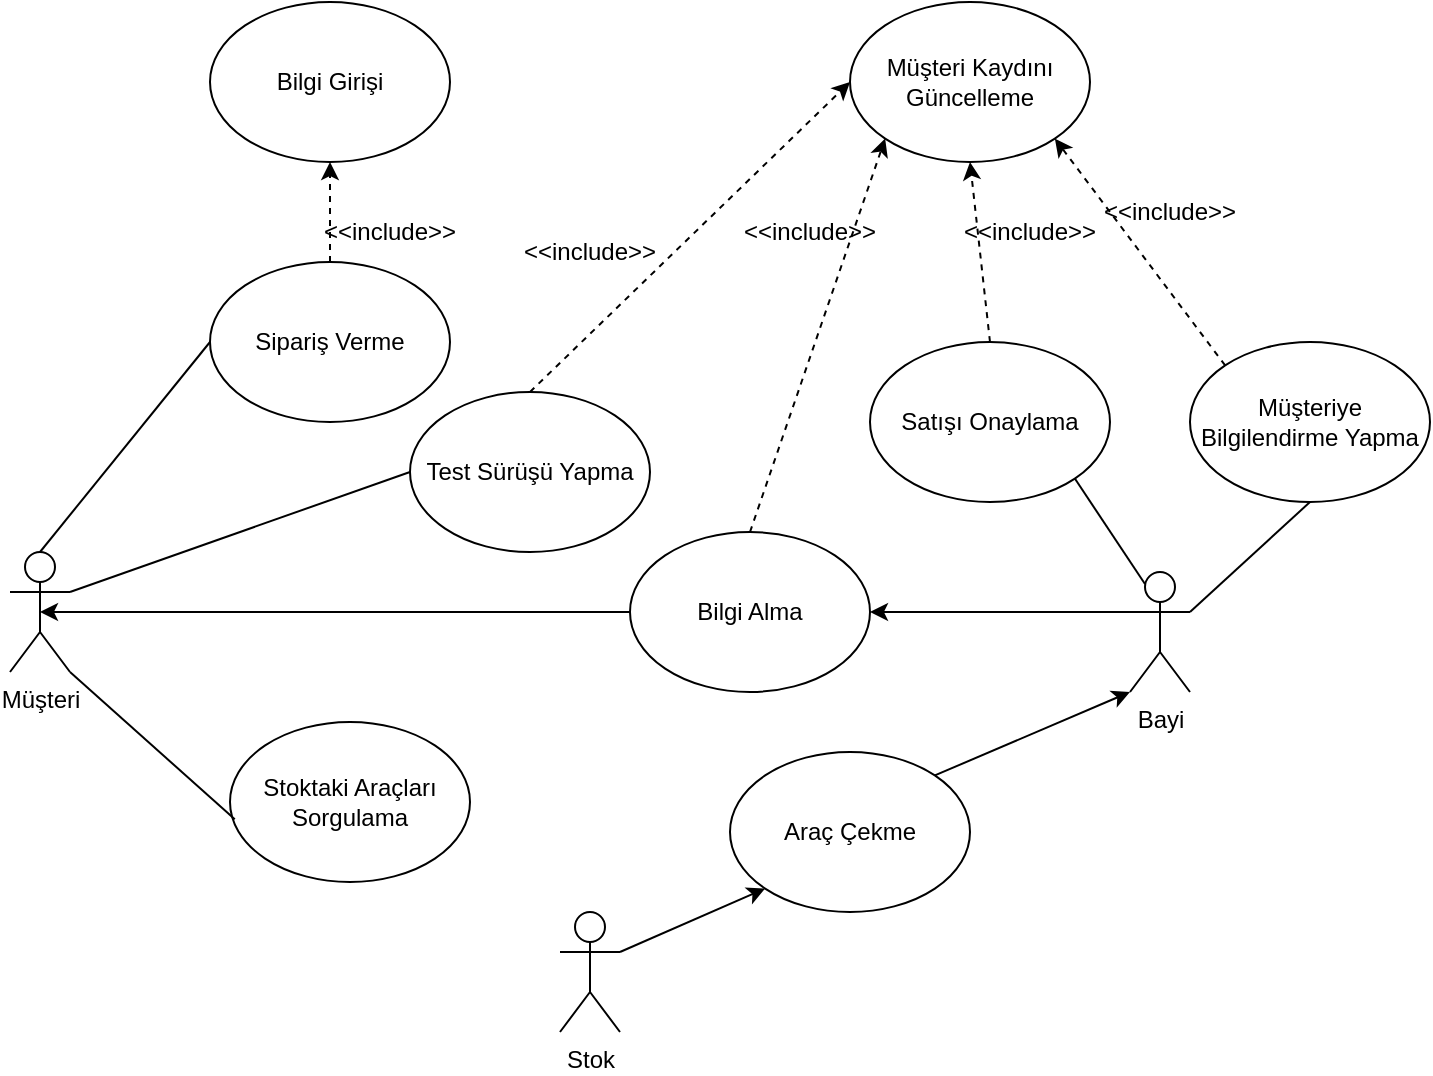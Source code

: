 <mxfile version="26.2.12">
  <diagram name="Sayfa -1" id="X-VM2zPhGA3CFvxgHZqU">
    <mxGraphModel dx="1228" dy="628" grid="1" gridSize="10" guides="1" tooltips="1" connect="1" arrows="1" fold="1" page="1" pageScale="1" pageWidth="827" pageHeight="1169" math="0" shadow="0">
      <root>
        <mxCell id="0" />
        <mxCell id="1" parent="0" />
        <mxCell id="dp5F_s6Nj8RVhwZsUuF0-4" value="Müşteri" style="shape=umlActor;verticalLabelPosition=bottom;verticalAlign=top;html=1;outlineConnect=0;textShadow=0;" vertex="1" parent="1">
          <mxGeometry x="70" y="305" width="30" height="60" as="geometry" />
        </mxCell>
        <mxCell id="dp5F_s6Nj8RVhwZsUuF0-5" value="Bayi" style="shape=umlActor;verticalLabelPosition=bottom;verticalAlign=top;html=1;outlineConnect=0;textShadow=0;" vertex="1" parent="1">
          <mxGeometry x="630" y="315" width="30" height="60" as="geometry" />
        </mxCell>
        <mxCell id="dp5F_s6Nj8RVhwZsUuF0-6" value="Stoktaki Araçları Sorgulama" style="ellipse;whiteSpace=wrap;html=1;" vertex="1" parent="1">
          <mxGeometry x="180" y="390" width="120" height="80" as="geometry" />
        </mxCell>
        <mxCell id="dp5F_s6Nj8RVhwZsUuF0-7" value="Sipariş Verme" style="ellipse;whiteSpace=wrap;html=1;" vertex="1" parent="1">
          <mxGeometry x="170" y="160" width="120" height="80" as="geometry" />
        </mxCell>
        <mxCell id="dp5F_s6Nj8RVhwZsUuF0-8" value="Stok" style="shape=umlActor;verticalLabelPosition=bottom;verticalAlign=top;html=1;outlineConnect=0;textShadow=0;" vertex="1" parent="1">
          <mxGeometry x="345" y="485" width="30" height="60" as="geometry" />
        </mxCell>
        <mxCell id="dp5F_s6Nj8RVhwZsUuF0-9" value="Araç Çekme" style="ellipse;whiteSpace=wrap;html=1;" vertex="1" parent="1">
          <mxGeometry x="430" y="405" width="120" height="80" as="geometry" />
        </mxCell>
        <mxCell id="dp5F_s6Nj8RVhwZsUuF0-10" value="" style="endArrow=classic;html=1;rounded=0;exitX=1;exitY=0.333;exitDx=0;exitDy=0;exitPerimeter=0;entryX=0;entryY=1;entryDx=0;entryDy=0;" edge="1" parent="1" source="dp5F_s6Nj8RVhwZsUuF0-8" target="dp5F_s6Nj8RVhwZsUuF0-9">
          <mxGeometry width="50" height="50" relative="1" as="geometry">
            <mxPoint x="480" y="545" as="sourcePoint" />
            <mxPoint x="470" y="555" as="targetPoint" />
          </mxGeometry>
        </mxCell>
        <mxCell id="dp5F_s6Nj8RVhwZsUuF0-11" value="" style="endArrow=classic;html=1;rounded=0;exitX=1;exitY=0;exitDx=0;exitDy=0;entryX=0;entryY=1;entryDx=0;entryDy=0;entryPerimeter=0;" edge="1" parent="1" source="dp5F_s6Nj8RVhwZsUuF0-9" target="dp5F_s6Nj8RVhwZsUuF0-5">
          <mxGeometry width="50" height="50" relative="1" as="geometry">
            <mxPoint x="460" y="525" as="sourcePoint" />
            <mxPoint x="510" y="475" as="targetPoint" />
          </mxGeometry>
        </mxCell>
        <mxCell id="dp5F_s6Nj8RVhwZsUuF0-12" value="Müşteriye Bilgilendirme Yapma" style="ellipse;whiteSpace=wrap;html=1;" vertex="1" parent="1">
          <mxGeometry x="660" y="200" width="120" height="80" as="geometry" />
        </mxCell>
        <mxCell id="dp5F_s6Nj8RVhwZsUuF0-14" value="" style="endArrow=none;html=1;rounded=0;entryX=1;entryY=0.333;entryDx=0;entryDy=0;entryPerimeter=0;exitX=0.5;exitY=1;exitDx=0;exitDy=0;" edge="1" parent="1" source="dp5F_s6Nj8RVhwZsUuF0-12" target="dp5F_s6Nj8RVhwZsUuF0-5">
          <mxGeometry width="50" height="50" relative="1" as="geometry">
            <mxPoint x="440" y="335" as="sourcePoint" />
            <mxPoint x="490" y="285" as="targetPoint" />
          </mxGeometry>
        </mxCell>
        <mxCell id="dp5F_s6Nj8RVhwZsUuF0-17" value="" style="endArrow=none;html=1;rounded=0;exitX=1;exitY=1;exitDx=0;exitDy=0;exitPerimeter=0;entryX=0.02;entryY=0.608;entryDx=0;entryDy=0;entryPerimeter=0;" edge="1" parent="1" source="dp5F_s6Nj8RVhwZsUuF0-4" target="dp5F_s6Nj8RVhwZsUuF0-6">
          <mxGeometry width="50" height="50" relative="1" as="geometry">
            <mxPoint x="120" y="535" as="sourcePoint" />
            <mxPoint x="170" y="485" as="targetPoint" />
          </mxGeometry>
        </mxCell>
        <mxCell id="dp5F_s6Nj8RVhwZsUuF0-18" value="" style="endArrow=none;html=1;rounded=0;exitX=0.5;exitY=0;exitDx=0;exitDy=0;exitPerimeter=0;entryX=0;entryY=0.5;entryDx=0;entryDy=0;" edge="1" parent="1" source="dp5F_s6Nj8RVhwZsUuF0-4" target="dp5F_s6Nj8RVhwZsUuF0-7">
          <mxGeometry width="50" height="50" relative="1" as="geometry">
            <mxPoint x="130" y="211" as="sourcePoint" />
            <mxPoint x="187.5" y="365" as="targetPoint" />
          </mxGeometry>
        </mxCell>
        <mxCell id="dp5F_s6Nj8RVhwZsUuF0-19" value="Bilgi Alma" style="ellipse;whiteSpace=wrap;html=1;" vertex="1" parent="1">
          <mxGeometry x="380" y="295" width="120" height="80" as="geometry" />
        </mxCell>
        <mxCell id="dp5F_s6Nj8RVhwZsUuF0-20" value="" style="endArrow=classic;html=1;rounded=0;exitX=0;exitY=0.333;exitDx=0;exitDy=0;exitPerimeter=0;entryX=1;entryY=0.5;entryDx=0;entryDy=0;" edge="1" parent="1" source="dp5F_s6Nj8RVhwZsUuF0-5" target="dp5F_s6Nj8RVhwZsUuF0-19">
          <mxGeometry width="50" height="50" relative="1" as="geometry">
            <mxPoint x="230" y="445" as="sourcePoint" />
            <mxPoint x="280" y="395" as="targetPoint" />
          </mxGeometry>
        </mxCell>
        <mxCell id="dp5F_s6Nj8RVhwZsUuF0-21" value="" style="endArrow=classic;html=1;rounded=0;exitX=0;exitY=0.5;exitDx=0;exitDy=0;entryX=0.5;entryY=0.5;entryDx=0;entryDy=0;entryPerimeter=0;" edge="1" parent="1" source="dp5F_s6Nj8RVhwZsUuF0-19" target="dp5F_s6Nj8RVhwZsUuF0-4">
          <mxGeometry width="50" height="50" relative="1" as="geometry">
            <mxPoint x="150" y="415" as="sourcePoint" />
            <mxPoint x="140" y="290" as="targetPoint" />
          </mxGeometry>
        </mxCell>
        <mxCell id="dp5F_s6Nj8RVhwZsUuF0-22" value="Test Sürüşü Yapma" style="ellipse;whiteSpace=wrap;html=1;" vertex="1" parent="1">
          <mxGeometry x="270" y="225" width="120" height="80" as="geometry" />
        </mxCell>
        <mxCell id="dp5F_s6Nj8RVhwZsUuF0-23" value="Müşteri Kaydını Güncelleme" style="ellipse;whiteSpace=wrap;html=1;" vertex="1" parent="1">
          <mxGeometry x="490" y="30" width="120" height="80" as="geometry" />
        </mxCell>
        <mxCell id="dp5F_s6Nj8RVhwZsUuF0-26" value="" style="endArrow=none;html=1;rounded=0;exitX=1;exitY=0.333;exitDx=0;exitDy=0;exitPerimeter=0;entryX=0;entryY=0.5;entryDx=0;entryDy=0;" edge="1" parent="1" source="dp5F_s6Nj8RVhwZsUuF0-4" target="dp5F_s6Nj8RVhwZsUuF0-22">
          <mxGeometry width="50" height="50" relative="1" as="geometry">
            <mxPoint x="280" y="435" as="sourcePoint" />
            <mxPoint x="330" y="385" as="targetPoint" />
          </mxGeometry>
        </mxCell>
        <mxCell id="dp5F_s6Nj8RVhwZsUuF0-27" value="Bilgi Girişi" style="ellipse;whiteSpace=wrap;html=1;" vertex="1" parent="1">
          <mxGeometry x="170" y="30" width="120" height="80" as="geometry" />
        </mxCell>
        <mxCell id="dp5F_s6Nj8RVhwZsUuF0-30" value="&amp;lt;&amp;lt;include&amp;gt;&amp;gt;" style="text;html=1;align=center;verticalAlign=middle;whiteSpace=wrap;rounded=0;" vertex="1" parent="1">
          <mxGeometry x="230" y="130" width="60" height="30" as="geometry" />
        </mxCell>
        <mxCell id="dp5F_s6Nj8RVhwZsUuF0-31" value="Satışı Onaylama" style="ellipse;whiteSpace=wrap;html=1;" vertex="1" parent="1">
          <mxGeometry x="500" y="200" width="120" height="80" as="geometry" />
        </mxCell>
        <mxCell id="dp5F_s6Nj8RVhwZsUuF0-32" value="" style="endArrow=none;html=1;rounded=0;exitX=0.25;exitY=0.1;exitDx=0;exitDy=0;exitPerimeter=0;entryX=1;entryY=1;entryDx=0;entryDy=0;" edge="1" parent="1" source="dp5F_s6Nj8RVhwZsUuF0-5" target="dp5F_s6Nj8RVhwZsUuF0-31">
          <mxGeometry width="50" height="50" relative="1" as="geometry">
            <mxPoint x="490" y="235" as="sourcePoint" />
            <mxPoint x="540" y="185" as="targetPoint" />
          </mxGeometry>
        </mxCell>
        <mxCell id="dp5F_s6Nj8RVhwZsUuF0-41" value="" style="html=1;labelBackgroundColor=#ffffff;startArrow=none;startFill=0;startSize=6;endArrow=classic;endFill=1;endSize=6;jettySize=auto;orthogonalLoop=1;strokeWidth=1;dashed=1;fontSize=14;rounded=0;exitX=0.5;exitY=0;exitDx=0;exitDy=0;entryX=0.5;entryY=1;entryDx=0;entryDy=0;" edge="1" parent="1" source="dp5F_s6Nj8RVhwZsUuF0-7" target="dp5F_s6Nj8RVhwZsUuF0-27">
          <mxGeometry width="60" height="60" relative="1" as="geometry">
            <mxPoint x="410" y="150" as="sourcePoint" />
            <mxPoint x="470" y="90" as="targetPoint" />
          </mxGeometry>
        </mxCell>
        <mxCell id="dp5F_s6Nj8RVhwZsUuF0-42" value="" style="html=1;labelBackgroundColor=#ffffff;startArrow=none;startFill=0;startSize=6;endArrow=classic;endFill=1;endSize=6;jettySize=auto;orthogonalLoop=1;strokeWidth=1;dashed=1;fontSize=14;rounded=0;exitX=0.5;exitY=0;exitDx=0;exitDy=0;entryX=0;entryY=1;entryDx=0;entryDy=0;" edge="1" parent="1" source="dp5F_s6Nj8RVhwZsUuF0-19" target="dp5F_s6Nj8RVhwZsUuF0-23">
          <mxGeometry width="60" height="60" relative="1" as="geometry">
            <mxPoint x="420" y="160" as="sourcePoint" />
            <mxPoint x="480" y="100" as="targetPoint" />
          </mxGeometry>
        </mxCell>
        <mxCell id="dp5F_s6Nj8RVhwZsUuF0-43" value="" style="html=1;labelBackgroundColor=#ffffff;startArrow=none;startFill=0;startSize=6;endArrow=classic;endFill=1;endSize=6;jettySize=auto;orthogonalLoop=1;strokeWidth=1;dashed=1;fontSize=14;rounded=0;exitX=0.5;exitY=0;exitDx=0;exitDy=0;entryX=0.5;entryY=1;entryDx=0;entryDy=0;" edge="1" parent="1" source="dp5F_s6Nj8RVhwZsUuF0-31" target="dp5F_s6Nj8RVhwZsUuF0-23">
          <mxGeometry width="60" height="60" relative="1" as="geometry">
            <mxPoint x="430" y="170" as="sourcePoint" />
            <mxPoint x="490" y="110" as="targetPoint" />
          </mxGeometry>
        </mxCell>
        <mxCell id="dp5F_s6Nj8RVhwZsUuF0-44" value="" style="html=1;labelBackgroundColor=#ffffff;startArrow=none;startFill=0;startSize=6;endArrow=classic;endFill=1;endSize=6;jettySize=auto;orthogonalLoop=1;strokeWidth=1;dashed=1;fontSize=14;rounded=0;exitX=0;exitY=0;exitDx=0;exitDy=0;entryX=1;entryY=1;entryDx=0;entryDy=0;" edge="1" parent="1" source="dp5F_s6Nj8RVhwZsUuF0-12" target="dp5F_s6Nj8RVhwZsUuF0-23">
          <mxGeometry width="60" height="60" relative="1" as="geometry">
            <mxPoint x="440" y="180" as="sourcePoint" />
            <mxPoint x="500" y="120" as="targetPoint" />
          </mxGeometry>
        </mxCell>
        <mxCell id="dp5F_s6Nj8RVhwZsUuF0-47" value="&amp;lt;&amp;lt;include&amp;gt;&amp;gt;" style="text;html=1;align=center;verticalAlign=middle;whiteSpace=wrap;rounded=0;" vertex="1" parent="1">
          <mxGeometry x="330" y="140" width="60" height="30" as="geometry" />
        </mxCell>
        <mxCell id="dp5F_s6Nj8RVhwZsUuF0-48" value="&amp;lt;&amp;lt;include&amp;gt;&amp;gt;" style="text;html=1;align=center;verticalAlign=middle;whiteSpace=wrap;rounded=0;" vertex="1" parent="1">
          <mxGeometry x="550" y="130" width="60" height="30" as="geometry" />
        </mxCell>
        <mxCell id="dp5F_s6Nj8RVhwZsUuF0-49" value="&amp;lt;&amp;lt;include&amp;gt;&amp;gt;" style="text;html=1;align=center;verticalAlign=middle;whiteSpace=wrap;rounded=0;" vertex="1" parent="1">
          <mxGeometry x="620" y="120" width="60" height="30" as="geometry" />
        </mxCell>
        <mxCell id="dp5F_s6Nj8RVhwZsUuF0-50" value="" style="html=1;labelBackgroundColor=#ffffff;startArrow=none;startFill=0;startSize=6;endArrow=classic;endFill=1;endSize=6;jettySize=auto;orthogonalLoop=1;strokeWidth=1;dashed=1;fontSize=14;rounded=0;exitX=0.5;exitY=0;exitDx=0;exitDy=0;entryX=0;entryY=0.5;entryDx=0;entryDy=0;" edge="1" parent="1" source="dp5F_s6Nj8RVhwZsUuF0-22" target="dp5F_s6Nj8RVhwZsUuF0-23">
          <mxGeometry width="60" height="60" relative="1" as="geometry">
            <mxPoint x="350" y="150" as="sourcePoint" />
            <mxPoint x="410" y="90" as="targetPoint" />
          </mxGeometry>
        </mxCell>
        <mxCell id="dp5F_s6Nj8RVhwZsUuF0-54" value="&amp;lt;&amp;lt;include&amp;gt;&amp;gt;" style="text;html=1;align=center;verticalAlign=middle;whiteSpace=wrap;rounded=0;" vertex="1" parent="1">
          <mxGeometry x="440" y="130" width="60" height="30" as="geometry" />
        </mxCell>
      </root>
    </mxGraphModel>
  </diagram>
</mxfile>
